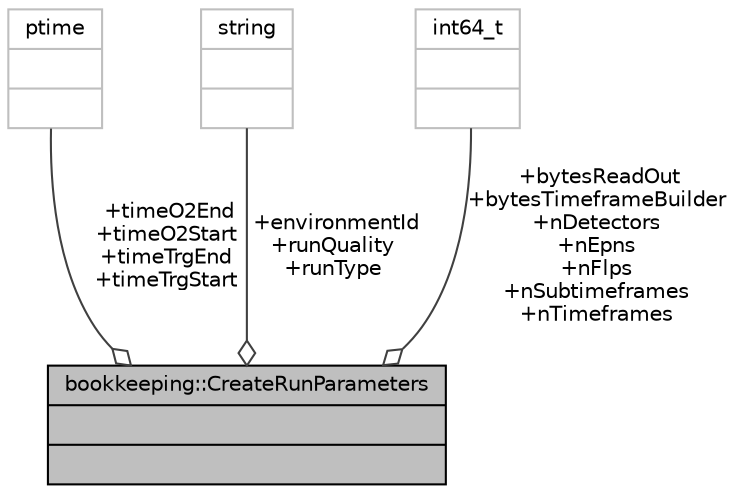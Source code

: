 digraph "bookkeeping::CreateRunParameters"
{
 // INTERACTIVE_SVG=YES
 // LATEX_PDF_SIZE
  bgcolor="transparent";
  edge [fontname="Helvetica",fontsize="10",labelfontname="Helvetica",labelfontsize="10"];
  node [fontname="Helvetica",fontsize="10",shape=record];
  Node1 [label="{bookkeeping::CreateRunParameters\n||}",height=0.2,width=0.4,color="black", fillcolor="grey75", style="filled", fontcolor="black",tooltip=" "];
  Node2 -> Node1 [color="grey25",fontsize="10",style="solid",label=" +timeO2End\n+timeO2Start\n+timeTrgEnd\n+timeTrgStart" ,arrowhead="odiamond",fontname="Helvetica"];
  Node2 [label="{ptime\n||}",height=0.2,width=0.4,color="grey75",tooltip=" "];
  Node3 -> Node1 [color="grey25",fontsize="10",style="solid",label=" +environmentId\n+runQuality\n+runType" ,arrowhead="odiamond",fontname="Helvetica"];
  Node3 [label="{string\n||}",height=0.2,width=0.4,color="grey75",tooltip=" "];
  Node4 -> Node1 [color="grey25",fontsize="10",style="solid",label=" +bytesReadOut\n+bytesTimeframeBuilder\n+nDetectors\n+nEpns\n+nFlps\n+nSubtimeframes\n+nTimeframes" ,arrowhead="odiamond",fontname="Helvetica"];
  Node4 [label="{int64_t\n||}",height=0.2,width=0.4,color="grey75",tooltip=" "];
}
